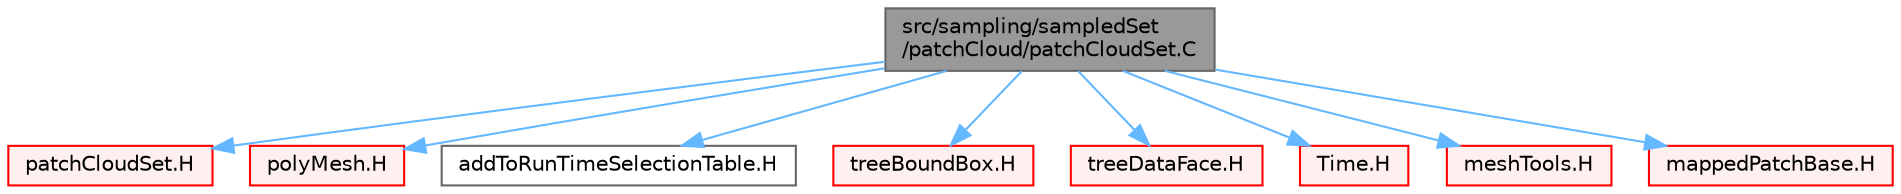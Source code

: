 digraph "src/sampling/sampledSet/patchCloud/patchCloudSet.C"
{
 // LATEX_PDF_SIZE
  bgcolor="transparent";
  edge [fontname=Helvetica,fontsize=10,labelfontname=Helvetica,labelfontsize=10];
  node [fontname=Helvetica,fontsize=10,shape=box,height=0.2,width=0.4];
  Node1 [id="Node000001",label="src/sampling/sampledSet\l/patchCloud/patchCloudSet.C",height=0.2,width=0.4,color="gray40", fillcolor="grey60", style="filled", fontcolor="black",tooltip=" "];
  Node1 -> Node2 [id="edge1_Node000001_Node000002",color="steelblue1",style="solid",tooltip=" "];
  Node2 [id="Node000002",label="patchCloudSet.H",height=0.2,width=0.4,color="red", fillcolor="#FFF0F0", style="filled",URL="$patchCloudSet_8H.html",tooltip=" "];
  Node1 -> Node196 [id="edge2_Node000001_Node000196",color="steelblue1",style="solid",tooltip=" "];
  Node196 [id="Node000196",label="polyMesh.H",height=0.2,width=0.4,color="red", fillcolor="#FFF0F0", style="filled",URL="$polyMesh_8H.html",tooltip=" "];
  Node1 -> Node282 [id="edge3_Node000001_Node000282",color="steelblue1",style="solid",tooltip=" "];
  Node282 [id="Node000282",label="addToRunTimeSelectionTable.H",height=0.2,width=0.4,color="grey40", fillcolor="white", style="filled",URL="$addToRunTimeSelectionTable_8H.html",tooltip="Macros for easy insertion into run-time selection tables."];
  Node1 -> Node283 [id="edge4_Node000001_Node000283",color="steelblue1",style="solid",tooltip=" "];
  Node283 [id="Node000283",label="treeBoundBox.H",height=0.2,width=0.4,color="red", fillcolor="#FFF0F0", style="filled",URL="$treeBoundBox_8H.html",tooltip=" "];
  Node1 -> Node289 [id="edge5_Node000001_Node000289",color="steelblue1",style="solid",tooltip=" "];
  Node289 [id="Node000289",label="treeDataFace.H",height=0.2,width=0.4,color="red", fillcolor="#FFF0F0", style="filled",URL="$treeDataFace_8H.html",tooltip=" "];
  Node1 -> Node295 [id="edge6_Node000001_Node000295",color="steelblue1",style="solid",tooltip=" "];
  Node295 [id="Node000295",label="Time.H",height=0.2,width=0.4,color="red", fillcolor="#FFF0F0", style="filled",URL="$Time_8H.html",tooltip=" "];
  Node1 -> Node352 [id="edge7_Node000001_Node000352",color="steelblue1",style="solid",tooltip=" "];
  Node352 [id="Node000352",label="meshTools.H",height=0.2,width=0.4,color="red", fillcolor="#FFF0F0", style="filled",URL="$meshTools_8H.html",tooltip=" "];
  Node1 -> Node353 [id="edge8_Node000001_Node000353",color="steelblue1",style="solid",tooltip=" "];
  Node353 [id="Node000353",label="mappedPatchBase.H",height=0.2,width=0.4,color="red", fillcolor="#FFF0F0", style="filled",URL="$mappedPatchBase_8H.html",tooltip=" "];
}
